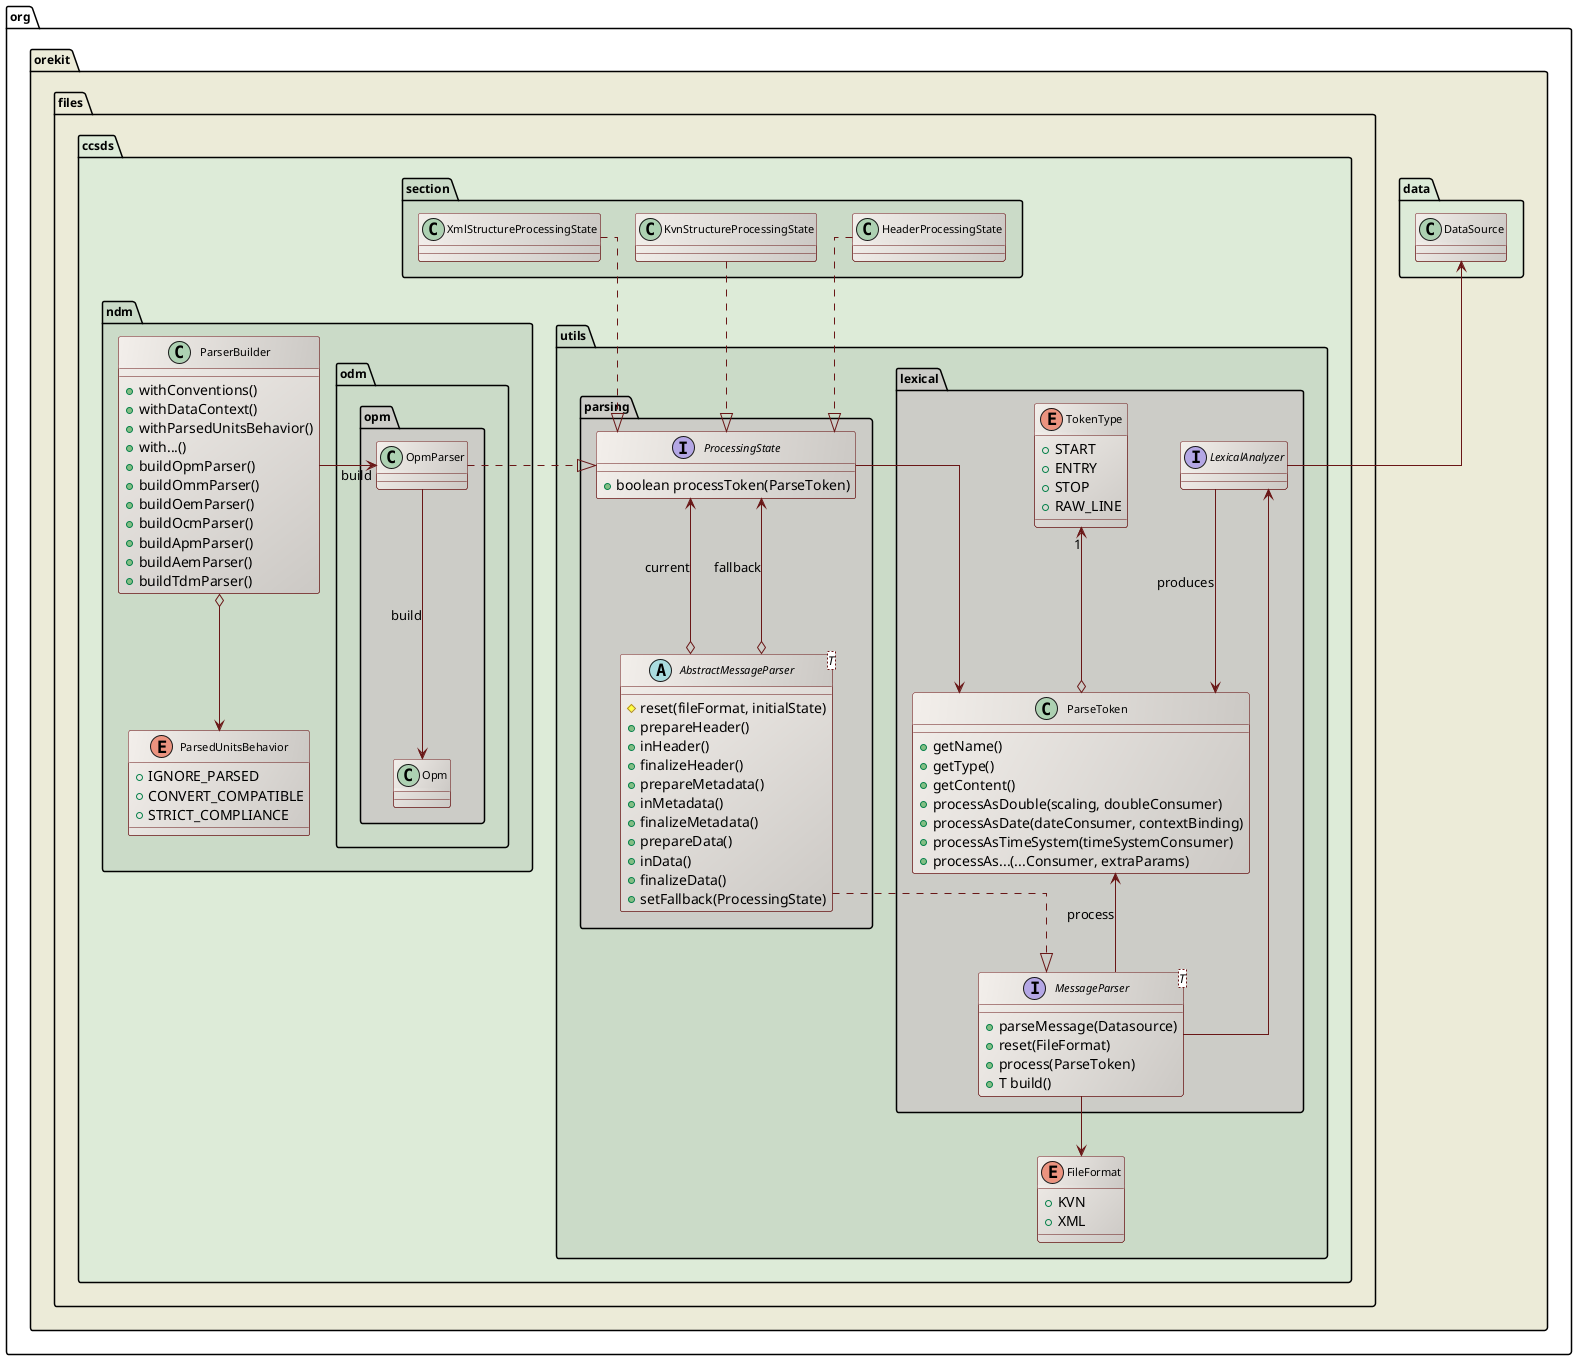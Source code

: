 ' Copyright 2002-2025 CS GROUP
' Licensed to CS GROUP (CS) under one or more
' contributor license agreements.  See the NOTICE file distributed with
' this work for additional information regarding copyright ownership.
' CS licenses this file to You under the Apache License, Version 2.0
' (the "License"); you may not use this file except in compliance with
' the License.  You may obtain a copy of the License at
'
'   http://www.apache.org/licenses/LICENSE-2.0
'
' Unless required by applicable law or agreed to in writing, software
' distributed under the License is distributed on an "AS IS" BASIS,
' WITHOUT WARRANTIES OR CONDITIONS OF ANY KIND, either express or implied.
' See the License for the specific language governing permissions and
' limitations under the License.

@startuml

  skinparam svek                  true
  skinparam ClassBackgroundColor  #F3EFEB/CCC9C5
  skinparam ClassArrowColor       #691616
  skinparam ClassBorderColor      #691616
  skinparam NoteBackgroundColor   #F3EFEB
  skinparam NoteBorderColor       #691616
  skinparam NoteFontColor         #691616
  skinparam ClassFontSize         11
  skinparam PackageFontSize       12
  skinparam linetype              ortho

  package org.orekit #ECEBD8 {

    package data #DDEBD8 {
      class DataSource
    }

    package files.ccsds #DDEBD8 {

      package section #CBDBC8 {
        class HeaderProcessingState
        class KvnStructureProcessingState
        class XmlStructureProcessingState
      }

      package ndm #CBDBC8 {

         package odm.opm #CCCCC7 {
          class OpmParser
          class Opm
        }

        class ParserBuilder {
          +withConventions()
          +withDataContext()
          +withParsedUnitsBehavior()
          +with...()
          +buildOpmParser()
          +buildOmmParser()
          +buildOemParser()
          +buildOcmParser()
          +buildApmParser()
          +buildAemParser()
          +buildTdmParser()
        }

        enum ParsedUnitsBehavior {
          +IGNORE_PARSED
          +CONVERT_COMPATIBLE
          +STRICT_COMPLIANCE
        }

        ParserBuilder -right-> OpmParser : build
        ParserBuilder o--> ParsedUnitsBehavior
        OpmParser --> Opm: "build"

      }

      package utils #CBDBC8 {
        package lexical #CCCCC7 {
          interface LexicalAnalyzer
          enum TokenType {
            +START
            +ENTRY
            +STOP
            +RAW_LINE
          }
          class ParseToken {
            +getName()
            +getType()
            +getContent()
            +processAsDouble(scaling, doubleConsumer)
            +processAsDate(dateConsumer, contextBinding)
            +processAsTimeSystem(timeSystemConsumer)
            +processAs...(...Consumer, extraParams)
          }
          interface "MessageParser<T>" as MessageParser {
            +parseMessage(Datasource)
            +reset(FileFormat)
            +process(ParseToken)
            +T build()
          }
        }

        package parsing #CCCCC7 {
          abstract class "AbstractMessageParser<T>" as AbstractMessageParser {
            #reset(fileFormat, initialState)
            +prepareHeader()
            +inHeader()
            +finalizeHeader()
            +prepareMetadata()
            +inMetadata()
            +finalizeMetadata()
            +prepareData()
            +inData()
            +finalizeData()
            +setFallback(ProcessingState)
          }
          interface ProcessingState {
            +boolean processToken(ParseToken)
          }
        }

        enum FileFormat {
          +KVN
          +XML
        }
      }

    }
  }

  DataSource <-- LexicalAnalyzer
  LexicalAnalyzer --> ParseToken : produces
  LexicalAnalyzer <-- MessageParser
  TokenType "1" <--o ParseToken
  ParseToken <-left- ProcessingState
  MessageParser --> FileFormat
  ParseToken <-- MessageParser : "process"
  AbstractMessageParser ..|> MessageParser
  ProcessingState <--o AbstractMessageParser : "current"
  ProcessingState <--o AbstractMessageParser : "fallback"
  HeaderProcessingState       ..|> ProcessingState
  KvnStructureProcessingState ..|> ProcessingState
  XmlStructureProcessingState ..|> ProcessingState
  OpmParser .right.|> ProcessingState

@enduml
